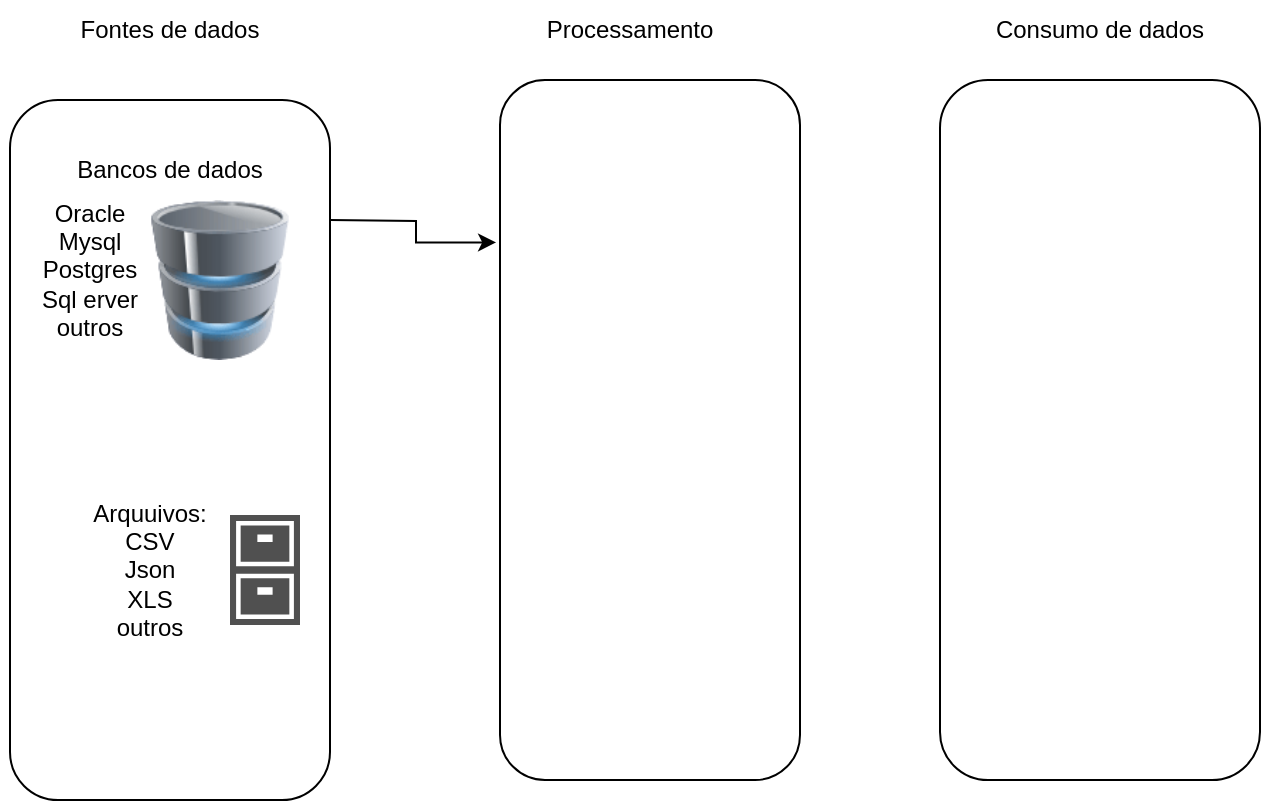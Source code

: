 <mxfile version="22.0.4" type="github">
  <diagram name="Página-1" id="ctzn2W-mY7dd-EB08RmM">
    <mxGraphModel dx="794" dy="424" grid="1" gridSize="10" guides="1" tooltips="1" connect="1" arrows="1" fold="1" page="1" pageScale="1" pageWidth="827" pageHeight="1169" math="0" shadow="0">
      <root>
        <mxCell id="0" />
        <mxCell id="1" parent="0" />
        <mxCell id="yA30XqQOdwtVV5SdVBS8-17" value="" style="edgeStyle=orthogonalEdgeStyle;rounded=0;orthogonalLoop=1;jettySize=auto;html=1;entryX=-0.013;entryY=0.232;entryDx=0;entryDy=0;entryPerimeter=0;" parent="1" target="yA30XqQOdwtVV5SdVBS8-4" edge="1">
          <mxGeometry relative="1" as="geometry">
            <mxPoint x="225" y="120" as="sourcePoint" />
            <mxPoint x="310" y="110" as="targetPoint" />
          </mxGeometry>
        </mxCell>
        <mxCell id="yA30XqQOdwtVV5SdVBS8-2" value="" style="rounded=1;whiteSpace=wrap;html=1;" parent="1" vertex="1">
          <mxGeometry x="65" y="60" width="160" height="350" as="geometry" />
        </mxCell>
        <mxCell id="yA30XqQOdwtVV5SdVBS8-4" value="" style="rounded=1;whiteSpace=wrap;html=1;" parent="1" vertex="1">
          <mxGeometry x="310" y="50" width="150" height="350" as="geometry" />
        </mxCell>
        <mxCell id="yA30XqQOdwtVV5SdVBS8-5" value="" style="rounded=1;whiteSpace=wrap;html=1;" parent="1" vertex="1">
          <mxGeometry x="530" y="50" width="160" height="350" as="geometry" />
        </mxCell>
        <mxCell id="yA30XqQOdwtVV5SdVBS8-6" value="Fontes de dados" style="text;strokeColor=none;align=center;fillColor=none;html=1;verticalAlign=middle;whiteSpace=wrap;rounded=0;" parent="1" vertex="1">
          <mxGeometry x="70" y="10" width="150" height="30" as="geometry" />
        </mxCell>
        <mxCell id="yA30XqQOdwtVV5SdVBS8-7" value="Processamento" style="text;strokeColor=none;align=center;fillColor=none;html=1;verticalAlign=middle;whiteSpace=wrap;rounded=0;" parent="1" vertex="1">
          <mxGeometry x="300" y="10" width="150" height="30" as="geometry" />
        </mxCell>
        <mxCell id="yA30XqQOdwtVV5SdVBS8-8" value="Consumo de dados" style="text;strokeColor=none;align=center;fillColor=none;html=1;verticalAlign=middle;whiteSpace=wrap;rounded=0;" parent="1" vertex="1">
          <mxGeometry x="535" y="10" width="150" height="30" as="geometry" />
        </mxCell>
        <mxCell id="yA30XqQOdwtVV5SdVBS8-9" value="" style="image;html=1;image=img/lib/clip_art/computers/Database_128x128.png" parent="1" vertex="1">
          <mxGeometry x="130" y="110" width="80" height="80" as="geometry" />
        </mxCell>
        <mxCell id="yA30XqQOdwtVV5SdVBS8-13" value="" style="sketch=0;pointerEvents=1;shadow=0;dashed=0;html=1;strokeColor=none;fillColor=#505050;labelPosition=center;verticalLabelPosition=bottom;verticalAlign=top;outlineConnect=0;align=center;shape=mxgraph.office.concepts.archive;" parent="1" vertex="1">
          <mxGeometry x="175" y="267.5" width="35" height="55" as="geometry" />
        </mxCell>
        <mxCell id="yA30XqQOdwtVV5SdVBS8-14" value="Bancos de dados" style="text;strokeColor=none;align=center;fillColor=none;html=1;verticalAlign=middle;whiteSpace=wrap;rounded=0;" parent="1" vertex="1">
          <mxGeometry x="70" y="80" width="150" height="30" as="geometry" />
        </mxCell>
        <mxCell id="yA30XqQOdwtVV5SdVBS8-15" value="Arquuivos:&lt;br&gt;CSV&lt;br&gt;Json&lt;br&gt;XLS&lt;br&gt;outros&lt;br&gt;" style="text;strokeColor=none;align=center;fillColor=none;html=1;verticalAlign=middle;whiteSpace=wrap;rounded=0;" parent="1" vertex="1">
          <mxGeometry x="60" y="280" width="150" height="30" as="geometry" />
        </mxCell>
        <mxCell id="yA30XqQOdwtVV5SdVBS8-16" value="Oracle&lt;br&gt;Mysql&lt;br&gt;Postgres&lt;br&gt;Sql erver&lt;br&gt;outros" style="text;strokeColor=none;align=center;fillColor=none;html=1;verticalAlign=middle;whiteSpace=wrap;rounded=0;" parent="1" vertex="1">
          <mxGeometry x="70" y="130" width="70" height="30" as="geometry" />
        </mxCell>
      </root>
    </mxGraphModel>
  </diagram>
</mxfile>
